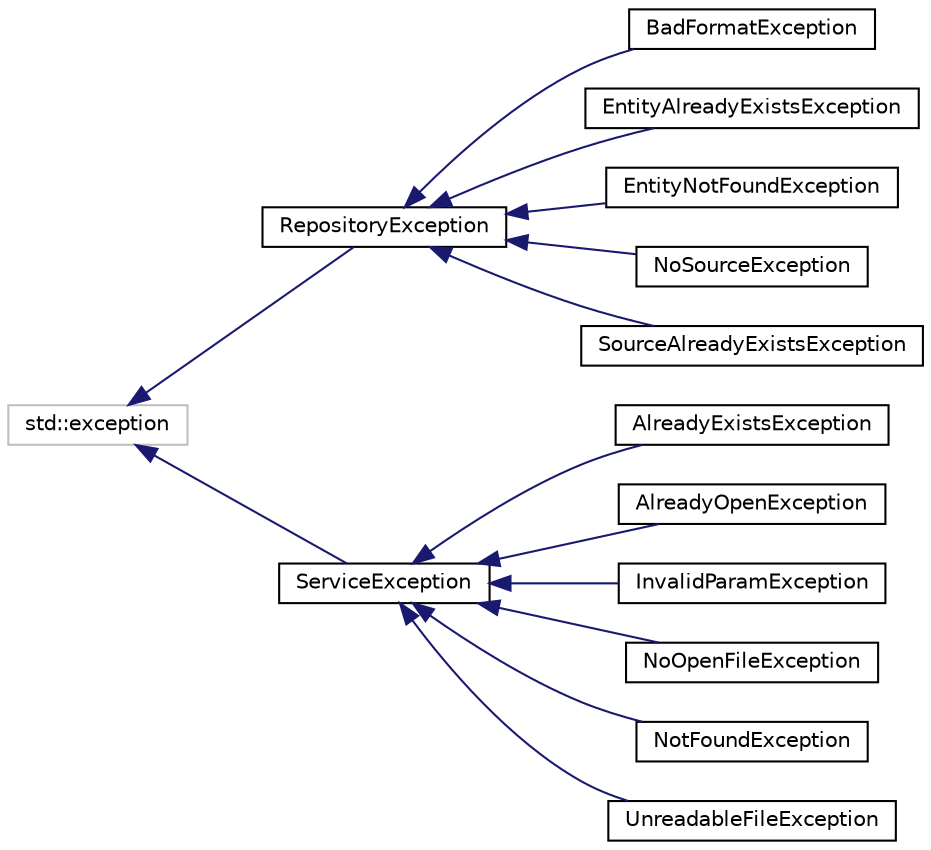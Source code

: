 digraph "Graphical Class Hierarchy"
{
  edge [fontname="Helvetica",fontsize="10",labelfontname="Helvetica",labelfontsize="10"];
  node [fontname="Helvetica",fontsize="10",shape=record];
  rankdir="LR";
  Node13 [label="std::exception",height=0.2,width=0.4,color="grey75", fillcolor="white", style="filled",tooltip="STL class. "];
  Node13 -> Node0 [dir="back",color="midnightblue",fontsize="10",style="solid",fontname="Helvetica"];
  Node0 [label="RepositoryException",height=0.2,width=0.4,color="black", fillcolor="white", style="filled",URL="$d2/ddf/structRepositoryException.html"];
  Node0 -> Node1 [dir="back",color="midnightblue",fontsize="10",style="solid",fontname="Helvetica"];
  Node1 [label="BadFormatException",height=0.2,width=0.4,color="black", fillcolor="white", style="filled",URL="$de/d95/structBadFormatException.html"];
  Node0 -> Node2 [dir="back",color="midnightblue",fontsize="10",style="solid",fontname="Helvetica"];
  Node2 [label="EntityAlreadyExistsException",height=0.2,width=0.4,color="black", fillcolor="white", style="filled",URL="$d6/d2a/structEntityAlreadyExistsException.html"];
  Node0 -> Node3 [dir="back",color="midnightblue",fontsize="10",style="solid",fontname="Helvetica"];
  Node3 [label="EntityNotFoundException",height=0.2,width=0.4,color="black", fillcolor="white", style="filled",URL="$db/d63/structEntityNotFoundException.html"];
  Node0 -> Node4 [dir="back",color="midnightblue",fontsize="10",style="solid",fontname="Helvetica"];
  Node4 [label="NoSourceException",height=0.2,width=0.4,color="black", fillcolor="white", style="filled",URL="$dc/d79/structNoSourceException.html"];
  Node0 -> Node5 [dir="back",color="midnightblue",fontsize="10",style="solid",fontname="Helvetica"];
  Node5 [label="SourceAlreadyExistsException",height=0.2,width=0.4,color="black", fillcolor="white", style="filled",URL="$d9/d63/structSourceAlreadyExistsException.html"];
  Node13 -> Node20 [dir="back",color="midnightblue",fontsize="10",style="solid",fontname="Helvetica"];
  Node20 [label="ServiceException",height=0.2,width=0.4,color="black", fillcolor="white", style="filled",URL="$d7/d0c/structServiceException.html"];
  Node20 -> Node21 [dir="back",color="midnightblue",fontsize="10",style="solid",fontname="Helvetica"];
  Node21 [label="AlreadyExistsException",height=0.2,width=0.4,color="black", fillcolor="white", style="filled",URL="$d5/df3/classAlreadyExistsException.html"];
  Node20 -> Node22 [dir="back",color="midnightblue",fontsize="10",style="solid",fontname="Helvetica"];
  Node22 [label="AlreadyOpenException",height=0.2,width=0.4,color="black", fillcolor="white", style="filled",URL="$de/d70/structAlreadyOpenException.html"];
  Node20 -> Node23 [dir="back",color="midnightblue",fontsize="10",style="solid",fontname="Helvetica"];
  Node23 [label="InvalidParamException",height=0.2,width=0.4,color="black", fillcolor="white", style="filled",URL="$dc/db6/classInvalidParamException.html"];
  Node20 -> Node24 [dir="back",color="midnightblue",fontsize="10",style="solid",fontname="Helvetica"];
  Node24 [label="NoOpenFileException",height=0.2,width=0.4,color="black", fillcolor="white", style="filled",URL="$de/d1e/structNoOpenFileException.html"];
  Node20 -> Node25 [dir="back",color="midnightblue",fontsize="10",style="solid",fontname="Helvetica"];
  Node25 [label="NotFoundException",height=0.2,width=0.4,color="black", fillcolor="white", style="filled",URL="$da/dd6/classNotFoundException.html"];
  Node20 -> Node26 [dir="back",color="midnightblue",fontsize="10",style="solid",fontname="Helvetica"];
  Node26 [label="UnreadableFileException",height=0.2,width=0.4,color="black", fillcolor="white", style="filled",URL="$d9/d55/structUnreadableFileException.html"];
}
